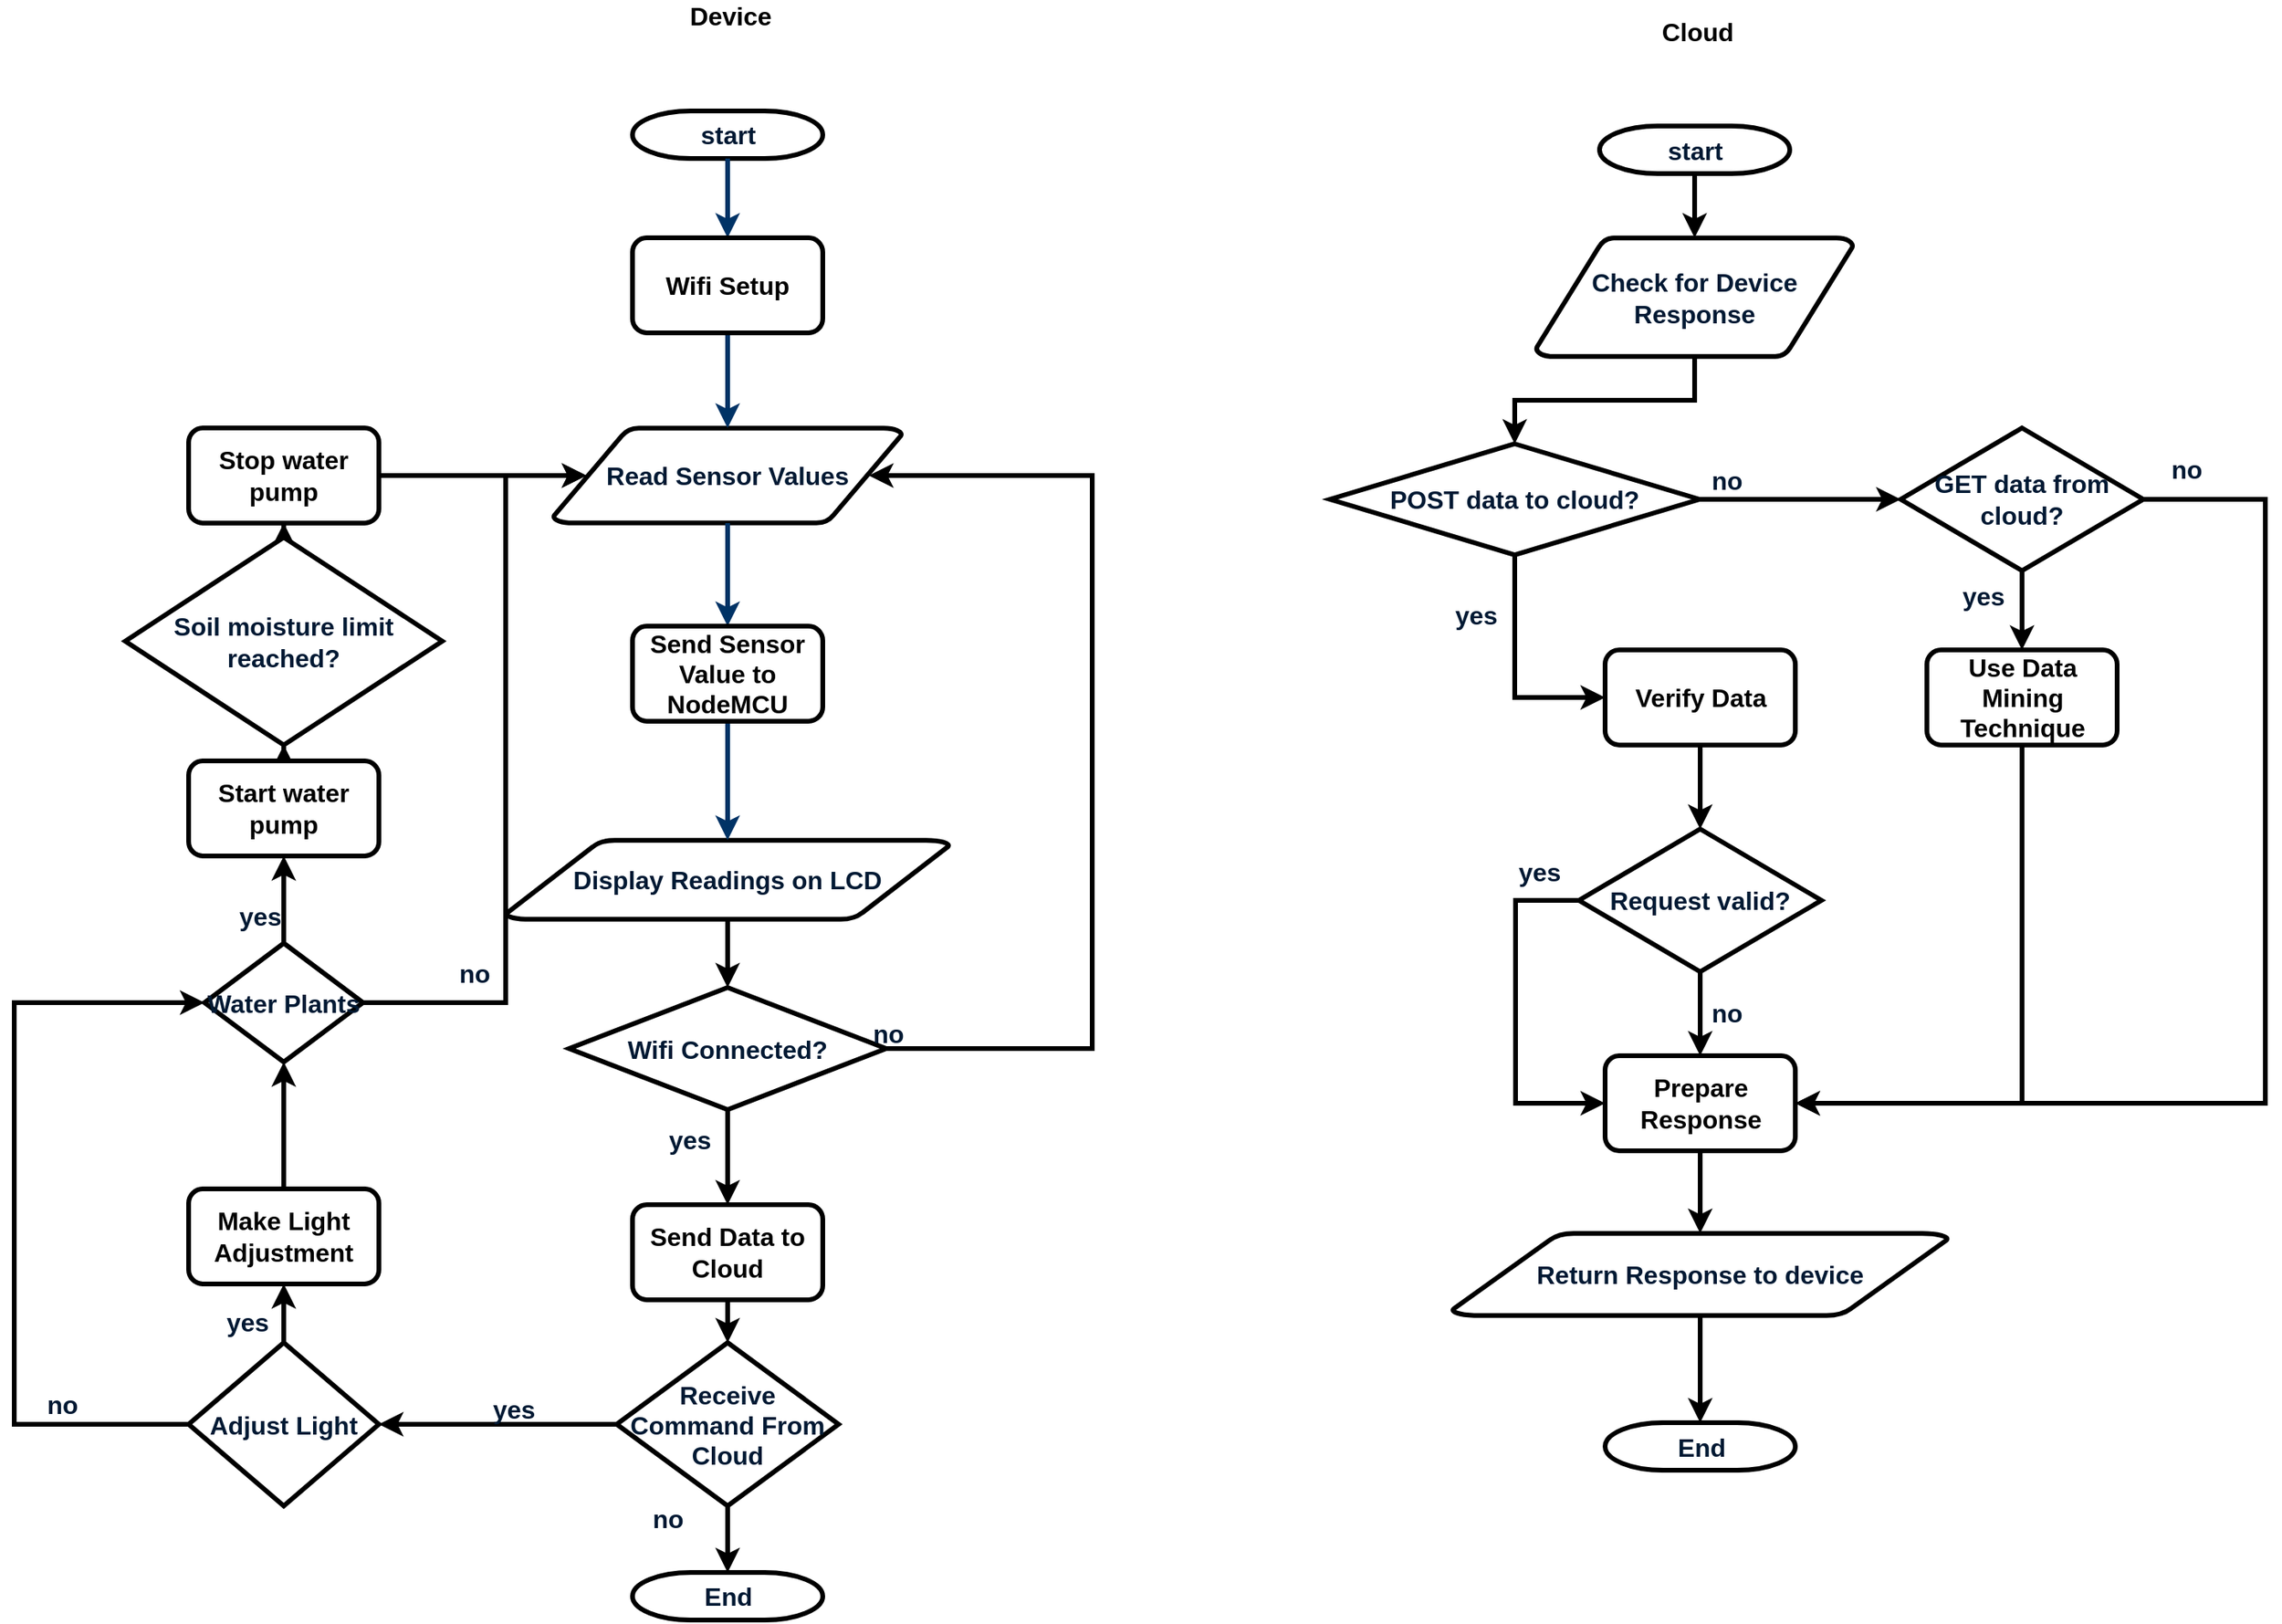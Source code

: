 <mxfile version="11.1.2" type="device"><diagram id="6a731a19-8d31-9384-78a2-239565b7b9f0" name="Page-1"><mxGraphModel dx="3200" dy="1928" grid="1" gridSize="10" guides="1" tooltips="1" connect="1" arrows="1" fold="1" page="1" pageScale="1" pageWidth="1169" pageHeight="827" background="#ffffff" math="0" shadow="0"><root><mxCell id="0"/><mxCell id="1" parent="0"/><mxCell id="2" value="start" style="shape=mxgraph.flowchart.terminator;fillColor=#FFFFFF;strokeColor=#000000;strokeWidth=3;gradientColor=none;gradientDirection=north;fontColor=#001933;fontStyle=1;html=1;fontSize=16;" parent="1" vertex="1"><mxGeometry x="260" y="60" width="120" height="30" as="geometry"/></mxCell><mxCell id="5" value="&lt;div style=&quot;font-size: 16px;&quot;&gt;Read Sensor Values&lt;/div&gt;" style="shape=mxgraph.flowchart.data;fillColor=#FFFFFF;strokeColor=#000000;strokeWidth=3;gradientColor=none;gradientDirection=north;fontColor=#001933;fontStyle=1;html=1;fontSize=16;whiteSpace=wrap;" parent="1" vertex="1"><mxGeometry x="210" y="260" width="220" height="60" as="geometry"/></mxCell><mxCell id="0IkPORe70mMHU-C4nYfp-57" style="edgeStyle=orthogonalEdgeStyle;rounded=0;orthogonalLoop=1;jettySize=auto;html=1;entryX=0.905;entryY=0.5;entryDx=0;entryDy=0;entryPerimeter=0;strokeWidth=3;fontSize=16;fontStyle=1" edge="1" parent="1" source="6" target="5"><mxGeometry relative="1" as="geometry"><mxPoint x="500" y="290" as="targetPoint"/><Array as="points"><mxPoint x="550" y="652"/><mxPoint x="550" y="290"/></Array></mxGeometry></mxCell><mxCell id="0IkPORe70mMHU-C4nYfp-59" style="edgeStyle=orthogonalEdgeStyle;rounded=0;orthogonalLoop=1;jettySize=auto;html=1;strokeWidth=3;fontSize=16;fontStyle=1" edge="1" parent="1" source="6" target="0IkPORe70mMHU-C4nYfp-63"><mxGeometry relative="1" as="geometry"><mxPoint x="320" y="740" as="targetPoint"/></mxGeometry></mxCell><mxCell id="6" value="Wifi Connected?" style="shape=mxgraph.flowchart.decision;fillColor=#FFFFFF;strokeColor=#000000;strokeWidth=3;gradientColor=none;gradientDirection=north;fontColor=#001933;fontStyle=1;html=1;fontSize=16;whiteSpace=wrap;" parent="1" vertex="1"><mxGeometry x="220" y="613" width="200" height="77" as="geometry"/></mxCell><mxCell id="7" style="fontColor=#001933;fontStyle=1;strokeColor=#003366;strokeWidth=3;html=1;entryX=0.5;entryY=0;entryDx=0;entryDy=0;fontSize=16;" parent="1" source="2" target="0IkPORe70mMHU-C4nYfp-60" edge="1"><mxGeometry relative="1" as="geometry"><mxPoint x="320" y="130" as="targetPoint"/></mxGeometry></mxCell><mxCell id="8" style="fontColor=#001933;fontStyle=1;strokeColor=#003366;strokeWidth=3;html=1;exitX=0.5;exitY=1;exitDx=0;exitDy=0;fontSize=16;" parent="1" source="0IkPORe70mMHU-C4nYfp-60" target="5" edge="1"><mxGeometry relative="1" as="geometry"><mxPoint x="320" y="210" as="sourcePoint"/></mxGeometry></mxCell><mxCell id="9" style="entryX=0.5;entryY=0;fontColor=#001933;fontStyle=1;strokeColor=#003366;strokeWidth=3;html=1;entryDx=0;entryDy=0;fontSize=16;" parent="1" source="5" target="0IkPORe70mMHU-C4nYfp-62" edge="1"><mxGeometry relative="1" as="geometry"><mxPoint x="320" y="376" as="targetPoint"/></mxGeometry></mxCell><mxCell id="11" value="yes" style="text;fontColor=#001933;fontStyle=1;html=1;strokeColor=none;gradientColor=none;fillColor=none;strokeWidth=3;fontSize=16;" parent="1" vertex="1"><mxGeometry x="281" y="693" width="40" height="26" as="geometry"/></mxCell><mxCell id="0IkPORe70mMHU-C4nYfp-56" value="" style="edgeStyle=orthogonalEdgeStyle;rounded=0;orthogonalLoop=1;jettySize=auto;html=1;strokeWidth=3;fontSize=16;fontStyle=1" edge="1" parent="1" source="13" target="6"><mxGeometry relative="1" as="geometry"/></mxCell><mxCell id="13" value="Display Readings on LCD" style="shape=mxgraph.flowchart.data;fillColor=#FFFFFF;strokeColor=#000000;strokeWidth=3;gradientColor=none;gradientDirection=north;fontColor=#001933;fontStyle=1;html=1;fontSize=16;whiteSpace=wrap;" parent="1" vertex="1"><mxGeometry x="180" y="520" width="280" height="50" as="geometry"/></mxCell><mxCell id="14" value="no" style="text;fontColor=#001933;fontStyle=1;html=1;strokeColor=none;gradientColor=none;fillColor=none;strokeWidth=3;align=center;fontSize=16;" parent="1" vertex="1"><mxGeometry x="400.5" y="625.5" width="40" height="26" as="geometry"/></mxCell><mxCell id="17" value="" style="edgeStyle=elbowEdgeStyle;elbow=horizontal;fontColor=#001933;fontStyle=1;strokeColor=#003366;strokeWidth=3;html=1;exitX=0.5;exitY=1;exitDx=0;exitDy=0;fontSize=16;" parent="1" source="0IkPORe70mMHU-C4nYfp-62" target="13" edge="1"><mxGeometry width="100" height="100" as="geometry"><mxPoint x="320" y="456" as="sourcePoint"/><mxPoint x="100" as="targetPoint"/></mxGeometry></mxCell><mxCell id="0IkPORe70mMHU-C4nYfp-60" value="Wifi Setup" style="rounded=1;whiteSpace=wrap;html=1;strokeWidth=3;fontSize=16;fontStyle=1" vertex="1" parent="1"><mxGeometry x="260" y="140" width="120" height="60" as="geometry"/></mxCell><mxCell id="0IkPORe70mMHU-C4nYfp-62" value="Send Sensor Value to NodeMCU" style="rounded=1;whiteSpace=wrap;html=1;strokeWidth=3;fontSize=16;fontStyle=1" vertex="1" parent="1"><mxGeometry x="260" y="385" width="120" height="60" as="geometry"/></mxCell><mxCell id="0IkPORe70mMHU-C4nYfp-66" value="" style="edgeStyle=orthogonalEdgeStyle;rounded=0;orthogonalLoop=1;jettySize=auto;html=1;strokeWidth=3;fontSize=16;fontStyle=1" edge="1" parent="1" source="0IkPORe70mMHU-C4nYfp-63" target="0IkPORe70mMHU-C4nYfp-65"><mxGeometry relative="1" as="geometry"/></mxCell><mxCell id="0IkPORe70mMHU-C4nYfp-63" value="Send Data to Cloud" style="rounded=1;whiteSpace=wrap;html=1;labelBorderColor=none;labelBackgroundColor=none;spacing=2;strokeWidth=3;fontSize=16;fontStyle=1" vertex="1" parent="1"><mxGeometry x="260" y="750" width="120" height="60" as="geometry"/></mxCell><mxCell id="0IkPORe70mMHU-C4nYfp-73" style="edgeStyle=orthogonalEdgeStyle;rounded=0;orthogonalLoop=1;jettySize=auto;html=1;strokeWidth=3;fontSize=16;fontStyle=1" edge="1" parent="1" source="0IkPORe70mMHU-C4nYfp-65" target="0IkPORe70mMHU-C4nYfp-72"><mxGeometry relative="1" as="geometry"/></mxCell><mxCell id="0IkPORe70mMHU-C4nYfp-117" style="edgeStyle=orthogonalEdgeStyle;rounded=0;orthogonalLoop=1;jettySize=auto;html=1;entryX=1;entryY=0.5;entryDx=0;entryDy=0;entryPerimeter=0;fontSize=16;strokeWidth=3;fontStyle=1" edge="1" parent="1" source="0IkPORe70mMHU-C4nYfp-65" target="0IkPORe70mMHU-C4nYfp-102"><mxGeometry relative="1" as="geometry"/></mxCell><mxCell id="0IkPORe70mMHU-C4nYfp-65" value="Receive Command From Cloud" style="shape=mxgraph.flowchart.decision;fillColor=#FFFFFF;strokeColor=#000000;strokeWidth=3;gradientColor=none;gradientDirection=north;fontColor=#001933;fontStyle=1;html=1;whiteSpace=wrap;fontSize=16;" vertex="1" parent="1"><mxGeometry x="250" y="837" width="140" height="103" as="geometry"/></mxCell><mxCell id="0IkPORe70mMHU-C4nYfp-67" value="yes" style="text;fontColor=#001933;fontStyle=1;html=1;strokeColor=none;gradientColor=none;fillColor=none;strokeWidth=3;fontSize=16;" vertex="1" parent="1"><mxGeometry x="170" y="863" width="40" height="26" as="geometry"/></mxCell><mxCell id="0IkPORe70mMHU-C4nYfp-68" value="no" style="text;fontColor=#001933;fontStyle=1;html=1;strokeColor=none;gradientColor=none;fillColor=none;strokeWidth=3;align=center;fontSize=16;" vertex="1" parent="1"><mxGeometry x="261.5" y="932" width="40" height="26" as="geometry"/></mxCell><mxCell id="0IkPORe70mMHU-C4nYfp-72" value="&lt;div style=&quot;font-size: 16px;&quot;&gt;End&lt;/div&gt;" style="shape=mxgraph.flowchart.terminator;fillColor=#FFFFFF;strokeColor=#000000;strokeWidth=3;gradientColor=none;gradientDirection=north;fontColor=#001933;fontStyle=1;html=1;fontSize=16;" vertex="1" parent="1"><mxGeometry x="260" y="982" width="120" height="30" as="geometry"/></mxCell><mxCell id="0IkPORe70mMHU-C4nYfp-75" value="Device" style="text;html=1;strokeColor=none;fillColor=none;align=center;verticalAlign=middle;whiteSpace=wrap;rounded=0;fontStyle=1;fontSize=16;strokeWidth=3;" vertex="1" parent="1"><mxGeometry x="301.5" y="-10" width="40" height="20" as="geometry"/></mxCell><mxCell id="0IkPORe70mMHU-C4nYfp-129" value="" style="edgeStyle=orthogonalEdgeStyle;rounded=0;orthogonalLoop=1;jettySize=auto;html=1;fontSize=16;strokeWidth=3;fontStyle=1" edge="1" parent="1" source="0IkPORe70mMHU-C4nYfp-76" target="0IkPORe70mMHU-C4nYfp-124"><mxGeometry relative="1" as="geometry"/></mxCell><mxCell id="0IkPORe70mMHU-C4nYfp-76" value="start" style="shape=mxgraph.flowchart.terminator;fillColor=#FFFFFF;strokeColor=#000000;strokeWidth=3;gradientColor=none;gradientDirection=north;fontColor=#001933;fontStyle=1;html=1;fontSize=16;" vertex="1" parent="1"><mxGeometry x="870" y="69.5" width="120" height="30" as="geometry"/></mxCell><mxCell id="0IkPORe70mMHU-C4nYfp-84" value="yes" style="text;fontColor=#001933;fontStyle=1;html=1;strokeColor=none;gradientColor=none;fillColor=none;strokeWidth=3;fontSize=16;" vertex="1" parent="1"><mxGeometry x="776.5" y="362" width="40" height="26" as="geometry"/></mxCell><mxCell id="0IkPORe70mMHU-C4nYfp-87" value="no" style="text;fontColor=#001933;fontStyle=1;html=1;strokeColor=none;gradientColor=none;fillColor=none;strokeWidth=3;align=center;fontSize=16;" vertex="1" parent="1"><mxGeometry x="930" y="277" width="40" height="26" as="geometry"/></mxCell><mxCell id="0IkPORe70mMHU-C4nYfp-139" value="" style="edgeStyle=orthogonalEdgeStyle;rounded=0;orthogonalLoop=1;jettySize=auto;html=1;fontSize=16;strokeWidth=3;fontStyle=1" edge="1" parent="1" source="0IkPORe70mMHU-C4nYfp-89" target="0IkPORe70mMHU-C4nYfp-126"><mxGeometry relative="1" as="geometry"/></mxCell><mxCell id="0IkPORe70mMHU-C4nYfp-89" value="Verify Data" style="rounded=1;whiteSpace=wrap;html=1;strokeWidth=3;fontSize=16;fontStyle=1" vertex="1" parent="1"><mxGeometry x="873.5" y="400" width="120" height="60" as="geometry"/></mxCell><mxCell id="0IkPORe70mMHU-C4nYfp-99" value="&lt;div style=&quot;font-size: 16px;&quot;&gt;End&lt;/div&gt;" style="shape=mxgraph.flowchart.terminator;fillColor=#FFFFFF;strokeColor=#000000;strokeWidth=3;gradientColor=none;gradientDirection=north;fontColor=#001933;fontStyle=1;html=1;fontSize=16;" vertex="1" parent="1"><mxGeometry x="873.5" y="887.5" width="120" height="30" as="geometry"/></mxCell><mxCell id="0IkPORe70mMHU-C4nYfp-100" value="Cloud" style="text;html=1;strokeColor=none;fillColor=none;align=center;verticalAlign=middle;whiteSpace=wrap;rounded=0;fontStyle=1;fontSize=16;strokeWidth=3;" vertex="1" parent="1"><mxGeometry x="911.5" y="-0.5" width="40" height="20" as="geometry"/></mxCell><mxCell id="0IkPORe70mMHU-C4nYfp-116" style="edgeStyle=orthogonalEdgeStyle;rounded=0;orthogonalLoop=1;jettySize=auto;html=1;entryX=0.5;entryY=1;entryDx=0;entryDy=0;fontSize=16;strokeWidth=3;fontStyle=1" edge="1" parent="1" source="0IkPORe70mMHU-C4nYfp-102" target="0IkPORe70mMHU-C4nYfp-106"><mxGeometry relative="1" as="geometry"/></mxCell><mxCell id="0IkPORe70mMHU-C4nYfp-157" style="edgeStyle=orthogonalEdgeStyle;rounded=0;orthogonalLoop=1;jettySize=auto;html=1;entryX=0;entryY=0.5;entryDx=0;entryDy=0;entryPerimeter=0;strokeWidth=3;fontSize=16;" edge="1" parent="1" source="0IkPORe70mMHU-C4nYfp-102" target="0IkPORe70mMHU-C4nYfp-101"><mxGeometry relative="1" as="geometry"><Array as="points"><mxPoint x="-130" y="889"/><mxPoint x="-130" y="623"/></Array></mxGeometry></mxCell><mxCell id="0IkPORe70mMHU-C4nYfp-102" value="Adjust Light" style="shape=mxgraph.flowchart.decision;fillColor=#FFFFFF;strokeColor=#000000;strokeWidth=3;gradientColor=none;gradientDirection=north;fontColor=#001933;fontStyle=1;html=1;fontSize=16;whiteSpace=wrap;" vertex="1" parent="1"><mxGeometry x="-20" y="837" width="120" height="103" as="geometry"/></mxCell><mxCell id="0IkPORe70mMHU-C4nYfp-114" style="edgeStyle=orthogonalEdgeStyle;rounded=0;orthogonalLoop=1;jettySize=auto;html=1;entryX=0.5;entryY=1;entryDx=0;entryDy=0;fontSize=16;strokeWidth=3;fontStyle=1" edge="1" parent="1" source="0IkPORe70mMHU-C4nYfp-101" target="0IkPORe70mMHU-C4nYfp-104"><mxGeometry relative="1" as="geometry"/></mxCell><mxCell id="0IkPORe70mMHU-C4nYfp-123" style="edgeStyle=orthogonalEdgeStyle;rounded=0;orthogonalLoop=1;jettySize=auto;html=1;entryX=0.095;entryY=0.5;entryDx=0;entryDy=0;entryPerimeter=0;fontSize=16;strokeWidth=3;fontStyle=1" edge="1" parent="1" source="0IkPORe70mMHU-C4nYfp-101" target="5"><mxGeometry relative="1" as="geometry"><Array as="points"><mxPoint x="180" y="622"/><mxPoint x="180" y="290"/></Array></mxGeometry></mxCell><mxCell id="0IkPORe70mMHU-C4nYfp-101" value="Water Plants" style="shape=mxgraph.flowchart.decision;fillColor=#FFFFFF;strokeColor=#000000;strokeWidth=3;gradientColor=none;gradientDirection=north;fontColor=#001933;fontStyle=1;html=1;fontSize=16;whiteSpace=wrap;" vertex="1" parent="1"><mxGeometry x="-10" y="585" width="100" height="75" as="geometry"/></mxCell><mxCell id="0IkPORe70mMHU-C4nYfp-112" value="" style="edgeStyle=orthogonalEdgeStyle;rounded=0;orthogonalLoop=1;jettySize=auto;html=1;fontSize=16;strokeWidth=3;fontStyle=1" edge="1" parent="1" source="0IkPORe70mMHU-C4nYfp-104" target="0IkPORe70mMHU-C4nYfp-108"><mxGeometry relative="1" as="geometry"/></mxCell><mxCell id="0IkPORe70mMHU-C4nYfp-104" value="Start water pump" style="rounded=1;whiteSpace=wrap;html=1;labelBorderColor=none;labelBackgroundColor=none;spacing=2;strokeWidth=3;fontSize=16;fontStyle=1" vertex="1" parent="1"><mxGeometry x="-20" y="470" width="120" height="60" as="geometry"/></mxCell><mxCell id="0IkPORe70mMHU-C4nYfp-115" style="edgeStyle=orthogonalEdgeStyle;rounded=0;orthogonalLoop=1;jettySize=auto;html=1;entryX=0.5;entryY=1;entryDx=0;entryDy=0;entryPerimeter=0;fontSize=16;strokeWidth=3;fontStyle=1" edge="1" parent="1" source="0IkPORe70mMHU-C4nYfp-106" target="0IkPORe70mMHU-C4nYfp-101"><mxGeometry relative="1" as="geometry"/></mxCell><mxCell id="0IkPORe70mMHU-C4nYfp-106" value="Make Light Adjustment" style="rounded=1;whiteSpace=wrap;html=1;labelBorderColor=none;labelBackgroundColor=none;spacing=2;strokeWidth=3;fontSize=16;fontStyle=1" vertex="1" parent="1"><mxGeometry x="-20" y="740" width="120" height="60" as="geometry"/></mxCell><mxCell id="0IkPORe70mMHU-C4nYfp-111" value="" style="edgeStyle=orthogonalEdgeStyle;rounded=0;orthogonalLoop=1;jettySize=auto;html=1;fontSize=16;strokeWidth=3;fontStyle=1" edge="1" parent="1" source="0IkPORe70mMHU-C4nYfp-108" target="0IkPORe70mMHU-C4nYfp-109"><mxGeometry relative="1" as="geometry"/></mxCell><mxCell id="0IkPORe70mMHU-C4nYfp-108" value="Soil moisture limit reached?" style="shape=mxgraph.flowchart.decision;fillColor=#FFFFFF;strokeColor=#000000;strokeWidth=3;gradientColor=none;gradientDirection=north;fontColor=#001933;fontStyle=1;html=1;whiteSpace=wrap;fontSize=16;direction=south;" vertex="1" parent="1"><mxGeometry x="-60" y="329" width="200" height="131" as="geometry"/></mxCell><mxCell id="0IkPORe70mMHU-C4nYfp-110" style="edgeStyle=orthogonalEdgeStyle;rounded=0;orthogonalLoop=1;jettySize=auto;html=1;entryX=0.095;entryY=0.5;entryDx=0;entryDy=0;entryPerimeter=0;fontSize=16;strokeWidth=3;fontStyle=1" edge="1" parent="1" source="0IkPORe70mMHU-C4nYfp-109" target="5"><mxGeometry relative="1" as="geometry"/></mxCell><mxCell id="0IkPORe70mMHU-C4nYfp-109" value="Stop water pump" style="rounded=1;whiteSpace=wrap;html=1;labelBorderColor=none;labelBackgroundColor=none;spacing=2;strokeWidth=3;fontSize=16;fontStyle=1" vertex="1" parent="1"><mxGeometry x="-20" y="260" width="120" height="60" as="geometry"/></mxCell><mxCell id="0IkPORe70mMHU-C4nYfp-118" value="yes" style="text;fontColor=#001933;fontStyle=1;html=1;strokeColor=none;gradientColor=none;fillColor=none;strokeWidth=3;fontSize=16;" vertex="1" parent="1"><mxGeometry x="2" y="807.5" width="40" height="26" as="geometry"/></mxCell><mxCell id="0IkPORe70mMHU-C4nYfp-119" value="no" style="text;fontColor=#001933;fontStyle=1;html=1;strokeColor=none;gradientColor=none;fillColor=none;strokeWidth=3;align=center;fontSize=16;" vertex="1" parent="1"><mxGeometry x="-120" y="860" width="40" height="26" as="geometry"/></mxCell><mxCell id="0IkPORe70mMHU-C4nYfp-121" value="yes" style="text;fontColor=#001933;fontStyle=1;html=1;strokeColor=none;gradientColor=none;fillColor=none;strokeWidth=3;fontSize=16;" vertex="1" parent="1"><mxGeometry x="10" y="552" width="40" height="26" as="geometry"/></mxCell><mxCell id="0IkPORe70mMHU-C4nYfp-122" value="no" style="text;fontColor=#001933;fontStyle=1;html=1;strokeColor=none;gradientColor=none;fillColor=none;strokeWidth=3;align=center;fontSize=16;" vertex="1" parent="1"><mxGeometry x="140" y="588" width="40" height="26" as="geometry"/></mxCell><mxCell id="0IkPORe70mMHU-C4nYfp-130" style="edgeStyle=orthogonalEdgeStyle;rounded=0;orthogonalLoop=1;jettySize=auto;html=1;entryX=0.5;entryY=0;entryDx=0;entryDy=0;entryPerimeter=0;fontSize=16;strokeWidth=3;fontStyle=1" edge="1" parent="1" source="0IkPORe70mMHU-C4nYfp-124" target="0IkPORe70mMHU-C4nYfp-125"><mxGeometry relative="1" as="geometry"/></mxCell><mxCell id="0IkPORe70mMHU-C4nYfp-124" value="Check for Device Response" style="shape=mxgraph.flowchart.data;fillColor=#FFFFFF;strokeColor=#000000;strokeWidth=3;gradientColor=none;gradientDirection=north;fontColor=#001933;fontStyle=1;html=1;whiteSpace=wrap;fontSize=16;" vertex="1" parent="1"><mxGeometry x="830" y="140" width="200" height="75" as="geometry"/></mxCell><mxCell id="0IkPORe70mMHU-C4nYfp-131" style="edgeStyle=orthogonalEdgeStyle;rounded=0;orthogonalLoop=1;jettySize=auto;html=1;entryX=0;entryY=0.5;entryDx=0;entryDy=0;entryPerimeter=0;fontSize=16;strokeWidth=3;fontStyle=1" edge="1" parent="1" source="0IkPORe70mMHU-C4nYfp-125" target="0IkPORe70mMHU-C4nYfp-128"><mxGeometry relative="1" as="geometry"/></mxCell><mxCell id="0IkPORe70mMHU-C4nYfp-134" style="edgeStyle=orthogonalEdgeStyle;rounded=0;orthogonalLoop=1;jettySize=auto;html=1;fontSize=16;entryX=0;entryY=0.5;entryDx=0;entryDy=0;strokeWidth=3;fontStyle=1" edge="1" parent="1" source="0IkPORe70mMHU-C4nYfp-125" target="0IkPORe70mMHU-C4nYfp-89"><mxGeometry relative="1" as="geometry"><mxPoint x="680" y="460" as="targetPoint"/></mxGeometry></mxCell><mxCell id="0IkPORe70mMHU-C4nYfp-125" value="POST data to cloud?" style="shape=mxgraph.flowchart.decision;fillColor=#FFFFFF;strokeColor=#000000;strokeWidth=3;gradientColor=none;gradientDirection=north;fontColor=#001933;fontStyle=1;html=1;whiteSpace=wrap;fontSize=16;" vertex="1" parent="1"><mxGeometry x="700" y="270" width="233" height="70" as="geometry"/></mxCell><mxCell id="0IkPORe70mMHU-C4nYfp-145" style="edgeStyle=orthogonalEdgeStyle;rounded=0;orthogonalLoop=1;jettySize=auto;html=1;entryX=0;entryY=0.5;entryDx=0;entryDy=0;fontSize=16;strokeWidth=3;fontStyle=1" edge="1" parent="1" source="0IkPORe70mMHU-C4nYfp-126" target="0IkPORe70mMHU-C4nYfp-136"><mxGeometry relative="1" as="geometry"><Array as="points"><mxPoint x="817" y="558"/><mxPoint x="817" y="686"/></Array></mxGeometry></mxCell><mxCell id="0IkPORe70mMHU-C4nYfp-150" style="edgeStyle=orthogonalEdgeStyle;rounded=0;orthogonalLoop=1;jettySize=auto;html=1;fontSize=16;strokeWidth=3;fontStyle=1" edge="1" parent="1" source="0IkPORe70mMHU-C4nYfp-126" target="0IkPORe70mMHU-C4nYfp-136"><mxGeometry relative="1" as="geometry"/></mxCell><mxCell id="0IkPORe70mMHU-C4nYfp-126" value="Request valid?" style="shape=mxgraph.flowchart.decision;fillColor=#FFFFFF;strokeColor=#000000;strokeWidth=3;gradientColor=none;gradientDirection=north;fontColor=#001933;fontStyle=1;html=1;whiteSpace=wrap;fontSize=16;" vertex="1" parent="1"><mxGeometry x="857" y="513" width="153" height="90" as="geometry"/></mxCell><mxCell id="0IkPORe70mMHU-C4nYfp-151" style="edgeStyle=orthogonalEdgeStyle;rounded=0;orthogonalLoop=1;jettySize=auto;html=1;entryX=1;entryY=0.5;entryDx=0;entryDy=0;fontSize=16;strokeWidth=3;fontStyle=1" edge="1" parent="1" source="0IkPORe70mMHU-C4nYfp-128" target="0IkPORe70mMHU-C4nYfp-136"><mxGeometry relative="1" as="geometry"><Array as="points"><mxPoint x="1290" y="305"/><mxPoint x="1290" y="686"/></Array></mxGeometry></mxCell><mxCell id="0IkPORe70mMHU-C4nYfp-165" style="edgeStyle=orthogonalEdgeStyle;rounded=0;orthogonalLoop=1;jettySize=auto;html=1;entryX=0.5;entryY=0;entryDx=0;entryDy=0;strokeWidth=3;fontSize=16;" edge="1" parent="1" source="0IkPORe70mMHU-C4nYfp-128" target="0IkPORe70mMHU-C4nYfp-164"><mxGeometry relative="1" as="geometry"/></mxCell><mxCell id="0IkPORe70mMHU-C4nYfp-128" value="GET data from cloud?" style="shape=mxgraph.flowchart.decision;fillColor=#FFFFFF;strokeColor=#000000;strokeWidth=3;gradientColor=none;gradientDirection=north;fontColor=#001933;fontStyle=1;html=1;whiteSpace=wrap;fontSize=16;" vertex="1" parent="1"><mxGeometry x="1060" y="260" width="153" height="90" as="geometry"/></mxCell><mxCell id="0IkPORe70mMHU-C4nYfp-159" value="" style="edgeStyle=orthogonalEdgeStyle;rounded=0;orthogonalLoop=1;jettySize=auto;html=1;strokeWidth=3;fontSize=16;" edge="1" parent="1" source="0IkPORe70mMHU-C4nYfp-136" target="0IkPORe70mMHU-C4nYfp-138"><mxGeometry relative="1" as="geometry"/></mxCell><mxCell id="0IkPORe70mMHU-C4nYfp-136" value="Prepare Response" style="rounded=1;whiteSpace=wrap;html=1;strokeWidth=3;fontSize=16;fontStyle=1" vertex="1" parent="1"><mxGeometry x="873.5" y="656" width="120" height="60" as="geometry"/></mxCell><mxCell id="0IkPORe70mMHU-C4nYfp-160" value="" style="edgeStyle=orthogonalEdgeStyle;rounded=0;orthogonalLoop=1;jettySize=auto;html=1;strokeWidth=3;fontSize=16;" edge="1" parent="1" source="0IkPORe70mMHU-C4nYfp-138" target="0IkPORe70mMHU-C4nYfp-99"><mxGeometry relative="1" as="geometry"/></mxCell><mxCell id="0IkPORe70mMHU-C4nYfp-138" value="Return Response to device" style="shape=mxgraph.flowchart.data;fillColor=#FFFFFF;strokeColor=#000000;strokeWidth=3;gradientColor=none;gradientDirection=north;fontColor=#001933;fontStyle=1;html=1;whiteSpace=wrap;fontSize=16;" vertex="1" parent="1"><mxGeometry x="777" y="768" width="313" height="52" as="geometry"/></mxCell><mxCell id="0IkPORe70mMHU-C4nYfp-144" value="yes" style="text;fontColor=#001933;fontStyle=1;html=1;strokeColor=none;gradientColor=none;fillColor=none;strokeWidth=3;fontSize=16;" vertex="1" parent="1"><mxGeometry x="817" y="524" width="40" height="26" as="geometry"/></mxCell><mxCell id="0IkPORe70mMHU-C4nYfp-148" value="yes" style="text;fontColor=#001933;fontStyle=1;html=1;strokeColor=none;gradientColor=none;fillColor=none;strokeWidth=3;fontSize=16;" vertex="1" parent="1"><mxGeometry x="1096.5" y="350" width="40" height="26" as="geometry"/></mxCell><mxCell id="0IkPORe70mMHU-C4nYfp-149" value="no" style="text;fontColor=#001933;fontStyle=1;html=1;strokeColor=none;gradientColor=none;fillColor=none;strokeWidth=3;align=center;fontSize=16;" vertex="1" parent="1"><mxGeometry x="1220" y="270" width="40" height="26" as="geometry"/></mxCell><mxCell id="0IkPORe70mMHU-C4nYfp-152" value="no" style="text;fontColor=#001933;fontStyle=1;html=1;strokeColor=none;gradientColor=none;fillColor=none;strokeWidth=3;align=center;fontSize=16;" vertex="1" parent="1"><mxGeometry x="930" y="612.5" width="40" height="26" as="geometry"/></mxCell><mxCell id="0IkPORe70mMHU-C4nYfp-169" style="edgeStyle=orthogonalEdgeStyle;rounded=0;orthogonalLoop=1;jettySize=auto;html=1;entryX=1;entryY=0.5;entryDx=0;entryDy=0;strokeWidth=3;fontSize=16;" edge="1" parent="1" source="0IkPORe70mMHU-C4nYfp-164" target="0IkPORe70mMHU-C4nYfp-136"><mxGeometry relative="1" as="geometry"><Array as="points"><mxPoint x="1137" y="686"/></Array></mxGeometry></mxCell><mxCell id="0IkPORe70mMHU-C4nYfp-164" value="Use Data Mining Technique" style="rounded=1;whiteSpace=wrap;html=1;strokeWidth=3;fontSize=16;fontStyle=1" vertex="1" parent="1"><mxGeometry x="1076.5" y="400" width="120" height="60" as="geometry"/></mxCell></root></mxGraphModel></diagram></mxfile>